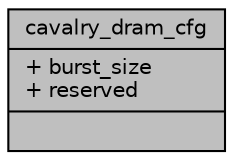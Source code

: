 digraph "cavalry_dram_cfg"
{
 // INTERACTIVE_SVG=YES
 // LATEX_PDF_SIZE
  bgcolor="transparent";
  edge [fontname="Helvetica",fontsize="10",labelfontname="Helvetica",labelfontsize="10"];
  node [fontname="Helvetica",fontsize="10",shape=record];
  Node1 [label="{cavalry_dram_cfg\n|+ burst_size\l+ reserved\l|}",height=0.2,width=0.4,color="black", fillcolor="grey75", style="filled", fontcolor="black",tooltip=" "];
}
